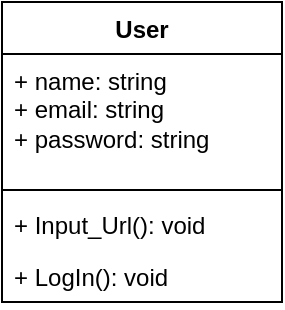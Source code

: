 <mxfile version="24.7.14">
  <diagram id="C5RBs43oDa-KdzZeNtuy" name="Page-1">
    <mxGraphModel dx="1434" dy="872" grid="1" gridSize="10" guides="1" tooltips="1" connect="1" arrows="1" fold="1" page="1" pageScale="1" pageWidth="827" pageHeight="1169" math="0" shadow="0">
      <root>
        <mxCell id="WIyWlLk6GJQsqaUBKTNV-0" />
        <mxCell id="WIyWlLk6GJQsqaUBKTNV-1" parent="WIyWlLk6GJQsqaUBKTNV-0" />
        <mxCell id="ix7qPK_Rp_QTGJkXKcBH-20" value="User" style="swimlane;fontStyle=1;align=center;verticalAlign=top;childLayout=stackLayout;horizontal=1;startSize=26;horizontalStack=0;resizeParent=1;resizeParentMax=0;resizeLast=0;collapsible=1;marginBottom=0;whiteSpace=wrap;html=1;" vertex="1" parent="WIyWlLk6GJQsqaUBKTNV-1">
          <mxGeometry x="170" y="170" width="140" height="150" as="geometry" />
        </mxCell>
        <mxCell id="ix7qPK_Rp_QTGJkXKcBH-21" value="+ name: string&lt;div&gt;&lt;div&gt;+ email: string&lt;/div&gt;&lt;div&gt;+ password: string&lt;br&gt;&lt;/div&gt;&lt;/div&gt;" style="text;strokeColor=none;fillColor=none;align=left;verticalAlign=top;spacingLeft=4;spacingRight=4;overflow=hidden;rotatable=0;points=[[0,0.5],[1,0.5]];portConstraint=eastwest;whiteSpace=wrap;html=1;" vertex="1" parent="ix7qPK_Rp_QTGJkXKcBH-20">
          <mxGeometry y="26" width="140" height="64" as="geometry" />
        </mxCell>
        <mxCell id="ix7qPK_Rp_QTGJkXKcBH-22" value="" style="line;strokeWidth=1;fillColor=none;align=left;verticalAlign=middle;spacingTop=-1;spacingLeft=3;spacingRight=3;rotatable=0;labelPosition=right;points=[];portConstraint=eastwest;strokeColor=inherit;" vertex="1" parent="ix7qPK_Rp_QTGJkXKcBH-20">
          <mxGeometry y="90" width="140" height="8" as="geometry" />
        </mxCell>
        <mxCell id="ix7qPK_Rp_QTGJkXKcBH-23" value="+ Input_Url(): void&lt;div&gt;&lt;br&gt;&lt;/div&gt;&lt;div&gt;&lt;br&gt;&lt;/div&gt;" style="text;strokeColor=none;fillColor=none;align=left;verticalAlign=top;spacingLeft=4;spacingRight=4;overflow=hidden;rotatable=0;points=[[0,0.5],[1,0.5]];portConstraint=eastwest;whiteSpace=wrap;html=1;" vertex="1" parent="ix7qPK_Rp_QTGJkXKcBH-20">
          <mxGeometry y="98" width="140" height="26" as="geometry" />
        </mxCell>
        <mxCell id="ix7qPK_Rp_QTGJkXKcBH-24" value="+ LogIn(): void" style="text;strokeColor=none;fillColor=none;align=left;verticalAlign=top;spacingLeft=4;spacingRight=4;overflow=hidden;rotatable=0;points=[[0,0.5],[1,0.5]];portConstraint=eastwest;whiteSpace=wrap;html=1;" vertex="1" parent="ix7qPK_Rp_QTGJkXKcBH-20">
          <mxGeometry y="124" width="140" height="26" as="geometry" />
        </mxCell>
      </root>
    </mxGraphModel>
  </diagram>
</mxfile>
